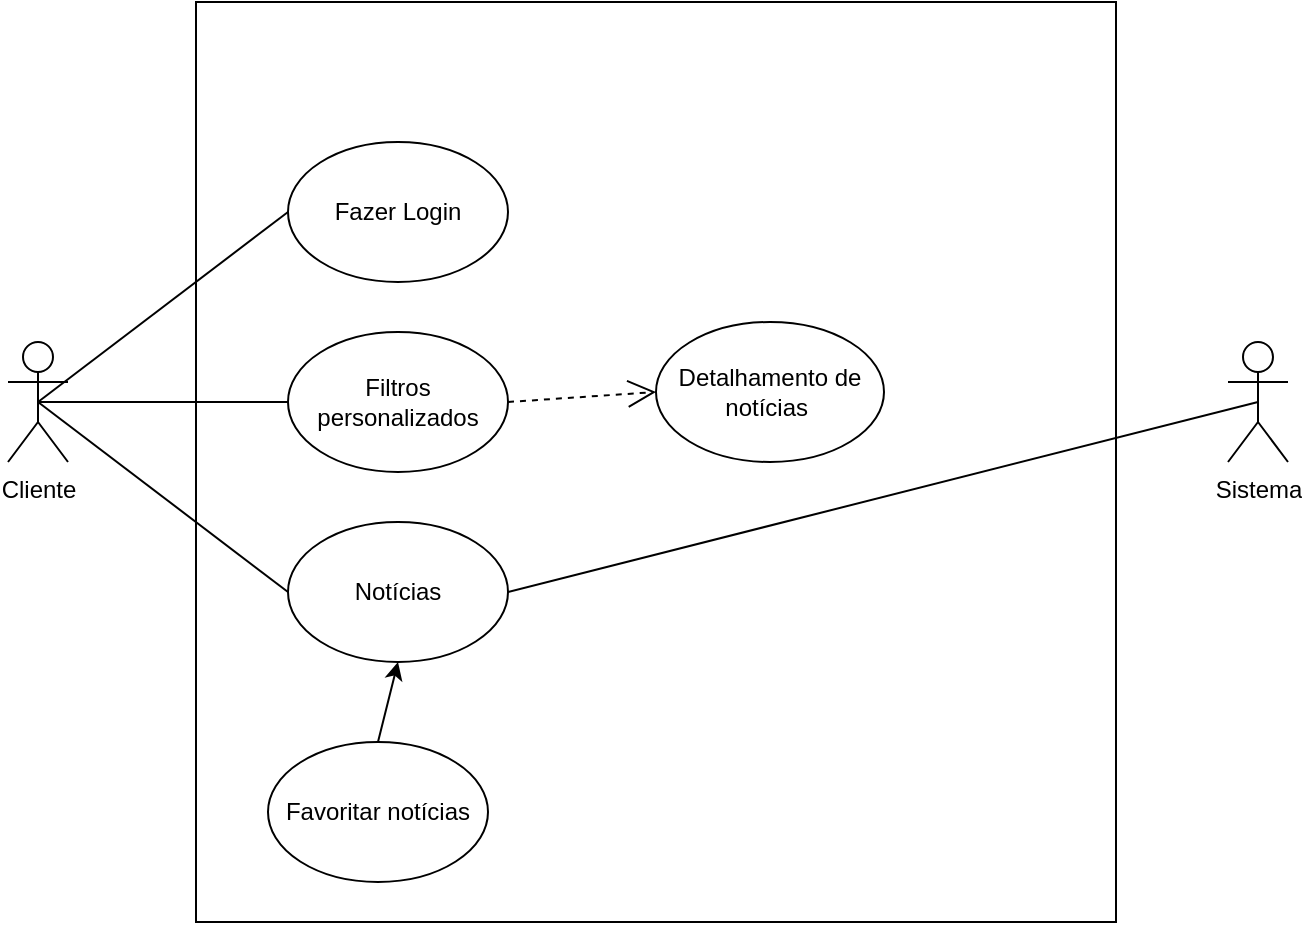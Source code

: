 <mxfile version="25.0.3" pages="3">
  <diagram name="Fluxo principal" id="TL47KXlXMOAogJmtHogw">
    <mxGraphModel dx="1235" dy="655" grid="1" gridSize="10" guides="1" tooltips="1" connect="1" arrows="1" fold="1" page="1" pageScale="1" pageWidth="827" pageHeight="1169" math="0" shadow="0">
      <root>
        <mxCell id="0" />
        <mxCell id="1" parent="0" />
        <mxCell id="DjvFnh4AeLUN4n7oHjKb-1" value="" style="whiteSpace=wrap;html=1;aspect=fixed;" vertex="1" parent="1">
          <mxGeometry x="184" y="80" width="460" height="460" as="geometry" />
        </mxCell>
        <mxCell id="DjvFnh4AeLUN4n7oHjKb-2" value="Cliente" style="shape=umlActor;verticalLabelPosition=bottom;verticalAlign=top;html=1;outlineConnect=0;" vertex="1" parent="1">
          <mxGeometry x="90" y="250" width="30" height="60" as="geometry" />
        </mxCell>
        <mxCell id="w4VJccQ-rjaOCXNM9fzO-1" value="Fazer Login" style="ellipse;whiteSpace=wrap;html=1;" vertex="1" parent="1">
          <mxGeometry x="230" y="150" width="110" height="70" as="geometry" />
        </mxCell>
        <mxCell id="w4VJccQ-rjaOCXNM9fzO-2" value="Sistema" style="shape=umlActor;verticalLabelPosition=bottom;verticalAlign=top;html=1;outlineConnect=0;" vertex="1" parent="1">
          <mxGeometry x="700" y="250" width="30" height="60" as="geometry" />
        </mxCell>
        <mxCell id="w4VJccQ-rjaOCXNM9fzO-3" value="" style="endArrow=none;html=1;rounded=0;exitX=0.5;exitY=0.5;exitDx=0;exitDy=0;exitPerimeter=0;entryX=0;entryY=0.5;entryDx=0;entryDy=0;" edge="1" parent="1" source="DjvFnh4AeLUN4n7oHjKb-2" target="w4VJccQ-rjaOCXNM9fzO-1">
          <mxGeometry width="50" height="50" relative="1" as="geometry">
            <mxPoint x="380" y="330" as="sourcePoint" />
            <mxPoint x="430" y="280" as="targetPoint" />
            <Array as="points" />
          </mxGeometry>
        </mxCell>
        <mxCell id="w4VJccQ-rjaOCXNM9fzO-4" value="Filtros personalizados" style="ellipse;whiteSpace=wrap;html=1;" vertex="1" parent="1">
          <mxGeometry x="230" y="245" width="110" height="70" as="geometry" />
        </mxCell>
        <mxCell id="w4VJccQ-rjaOCXNM9fzO-5" value="Notícias" style="ellipse;whiteSpace=wrap;html=1;" vertex="1" parent="1">
          <mxGeometry x="230" y="340" width="110" height="70" as="geometry" />
        </mxCell>
        <mxCell id="w4VJccQ-rjaOCXNM9fzO-6" value="" style="endArrow=none;html=1;rounded=0;exitX=0.5;exitY=0.5;exitDx=0;exitDy=0;exitPerimeter=0;entryX=0;entryY=0.5;entryDx=0;entryDy=0;" edge="1" parent="1" source="DjvFnh4AeLUN4n7oHjKb-2" target="w4VJccQ-rjaOCXNM9fzO-4">
          <mxGeometry width="50" height="50" relative="1" as="geometry">
            <mxPoint x="130" y="290" as="sourcePoint" />
            <mxPoint x="184" y="250" as="targetPoint" />
          </mxGeometry>
        </mxCell>
        <mxCell id="w4VJccQ-rjaOCXNM9fzO-7" value="" style="endArrow=none;html=1;rounded=0;exitX=0.5;exitY=0.5;exitDx=0;exitDy=0;exitPerimeter=0;entryX=0;entryY=0.5;entryDx=0;entryDy=0;" edge="1" parent="1" source="DjvFnh4AeLUN4n7oHjKb-2" target="w4VJccQ-rjaOCXNM9fzO-5">
          <mxGeometry width="50" height="50" relative="1" as="geometry">
            <mxPoint x="134" y="380" as="sourcePoint" />
            <mxPoint x="184" y="330" as="targetPoint" />
          </mxGeometry>
        </mxCell>
        <mxCell id="w4VJccQ-rjaOCXNM9fzO-8" value="" style="endArrow=none;html=1;rounded=0;entryX=0.5;entryY=0.5;entryDx=0;entryDy=0;entryPerimeter=0;exitX=1;exitY=0.5;exitDx=0;exitDy=0;" edge="1" parent="1" source="w4VJccQ-rjaOCXNM9fzO-5" target="w4VJccQ-rjaOCXNM9fzO-2">
          <mxGeometry width="50" height="50" relative="1" as="geometry">
            <mxPoint x="630" y="390" as="sourcePoint" />
            <mxPoint x="680" y="340" as="targetPoint" />
          </mxGeometry>
        </mxCell>
        <mxCell id="w4VJccQ-rjaOCXNM9fzO-9" value="Detalhamento de notícias&amp;nbsp;" style="ellipse;whiteSpace=wrap;html=1;" vertex="1" parent="1">
          <mxGeometry x="414" y="240" width="114" height="70" as="geometry" />
        </mxCell>
        <mxCell id="w4VJccQ-rjaOCXNM9fzO-10" value="" style="endArrow=open;endSize=12;dashed=1;html=1;rounded=0;exitX=1;exitY=0.5;exitDx=0;exitDy=0;entryX=0;entryY=0.5;entryDx=0;entryDy=0;" edge="1" parent="1" source="w4VJccQ-rjaOCXNM9fzO-4" target="w4VJccQ-rjaOCXNM9fzO-9">
          <mxGeometry width="160" relative="1" as="geometry">
            <mxPoint x="290" y="290" as="sourcePoint" />
            <mxPoint x="450" y="290" as="targetPoint" />
          </mxGeometry>
        </mxCell>
        <mxCell id="mhQv_F9WLWIveDNvM7gP-1" value="Favoritar notícias" style="ellipse;whiteSpace=wrap;html=1;" vertex="1" parent="1">
          <mxGeometry x="220" y="450" width="110" height="70" as="geometry" />
        </mxCell>
        <mxCell id="mhQv_F9WLWIveDNvM7gP-2" value="" style="endArrow=classic;html=1;rounded=0;exitX=0.5;exitY=0;exitDx=0;exitDy=0;entryX=0.5;entryY=1;entryDx=0;entryDy=0;" edge="1" parent="1" source="mhQv_F9WLWIveDNvM7gP-1" target="w4VJccQ-rjaOCXNM9fzO-5">
          <mxGeometry width="50" height="50" relative="1" as="geometry">
            <mxPoint x="350" y="310" as="sourcePoint" />
            <mxPoint x="400" y="260" as="targetPoint" />
          </mxGeometry>
        </mxCell>
      </root>
    </mxGraphModel>
  </diagram>
  <diagram id="r0G1Y0qKkHwOIWcoqoSI" name="Fluxo Opcional">
    <mxGraphModel dx="1050" dy="557" grid="1" gridSize="10" guides="1" tooltips="1" connect="1" arrows="1" fold="1" page="1" pageScale="1" pageWidth="827" pageHeight="1169" math="0" shadow="0">
      <root>
        <mxCell id="0" />
        <mxCell id="1" parent="0" />
        <mxCell id="DqcE8ZYbqzWR5y5hjD0n-1" value="" style="whiteSpace=wrap;html=1;aspect=fixed;" vertex="1" parent="1">
          <mxGeometry x="184" y="80" width="460" height="460" as="geometry" />
        </mxCell>
        <mxCell id="DqcE8ZYbqzWR5y5hjD0n-2" value="Fazer Login" style="ellipse;whiteSpace=wrap;html=1;" vertex="1" parent="1">
          <mxGeometry x="230" y="150" width="110" height="70" as="geometry" />
        </mxCell>
        <mxCell id="DqcE8ZYbqzWR5y5hjD0n-3" value="Sistema" style="shape=umlActor;verticalLabelPosition=bottom;verticalAlign=top;html=1;outlineConnect=0;" vertex="1" parent="1">
          <mxGeometry x="700" y="250" width="30" height="60" as="geometry" />
        </mxCell>
        <mxCell id="DqcE8ZYbqzWR5y5hjD0n-4" value="" style="endArrow=none;html=1;rounded=0;exitX=0.5;exitY=0.5;exitDx=0;exitDy=0;exitPerimeter=0;entryX=0;entryY=0.5;entryDx=0;entryDy=0;" edge="1" parent="1" target="DqcE8ZYbqzWR5y5hjD0n-2">
          <mxGeometry width="50" height="50" relative="1" as="geometry">
            <mxPoint x="105" y="280" as="sourcePoint" />
            <mxPoint x="430" y="280" as="targetPoint" />
            <Array as="points" />
          </mxGeometry>
        </mxCell>
        <mxCell id="DqcE8ZYbqzWR5y5hjD0n-5" value="Filtros personalizados" style="ellipse;whiteSpace=wrap;html=1;" vertex="1" parent="1">
          <mxGeometry x="230" y="245" width="110" height="70" as="geometry" />
        </mxCell>
        <mxCell id="DqcE8ZYbqzWR5y5hjD0n-6" value="Notícias" style="ellipse;whiteSpace=wrap;html=1;" vertex="1" parent="1">
          <mxGeometry x="230" y="340" width="110" height="70" as="geometry" />
        </mxCell>
        <mxCell id="DqcE8ZYbqzWR5y5hjD0n-7" value="" style="endArrow=none;html=1;rounded=0;exitX=0.5;exitY=0.5;exitDx=0;exitDy=0;exitPerimeter=0;entryX=0;entryY=0.5;entryDx=0;entryDy=0;" edge="1" parent="1" target="DqcE8ZYbqzWR5y5hjD0n-5">
          <mxGeometry width="50" height="50" relative="1" as="geometry">
            <mxPoint x="105" y="280" as="sourcePoint" />
            <mxPoint x="184" y="250" as="targetPoint" />
          </mxGeometry>
        </mxCell>
        <mxCell id="DqcE8ZYbqzWR5y5hjD0n-8" value="" style="endArrow=none;html=1;rounded=0;exitX=0.5;exitY=0.5;exitDx=0;exitDy=0;exitPerimeter=0;entryX=0;entryY=0.5;entryDx=0;entryDy=0;" edge="1" parent="1" target="DqcE8ZYbqzWR5y5hjD0n-6">
          <mxGeometry width="50" height="50" relative="1" as="geometry">
            <mxPoint x="105" y="280" as="sourcePoint" />
            <mxPoint x="184" y="330" as="targetPoint" />
          </mxGeometry>
        </mxCell>
        <mxCell id="DqcE8ZYbqzWR5y5hjD0n-9" value="" style="endArrow=none;html=1;rounded=0;entryX=0.5;entryY=0.5;entryDx=0;entryDy=0;entryPerimeter=0;exitX=1;exitY=0.5;exitDx=0;exitDy=0;" edge="1" parent="1" source="DqcE8ZYbqzWR5y5hjD0n-6" target="DqcE8ZYbqzWR5y5hjD0n-3">
          <mxGeometry width="50" height="50" relative="1" as="geometry">
            <mxPoint x="630" y="390" as="sourcePoint" />
            <mxPoint x="680" y="340" as="targetPoint" />
          </mxGeometry>
        </mxCell>
        <mxCell id="DqcE8ZYbqzWR5y5hjD0n-10" value="Detalhamento de notícias&amp;nbsp;" style="ellipse;whiteSpace=wrap;html=1;" vertex="1" parent="1">
          <mxGeometry x="414" y="240" width="114" height="70" as="geometry" />
        </mxCell>
        <mxCell id="DqcE8ZYbqzWR5y5hjD0n-11" value="" style="endArrow=open;endSize=12;dashed=1;html=1;rounded=0;exitX=1;exitY=0.5;exitDx=0;exitDy=0;entryX=0;entryY=0.5;entryDx=0;entryDy=0;" edge="1" parent="1" source="DqcE8ZYbqzWR5y5hjD0n-5" target="DqcE8ZYbqzWR5y5hjD0n-10">
          <mxGeometry width="160" relative="1" as="geometry">
            <mxPoint x="290" y="290" as="sourcePoint" />
            <mxPoint x="450" y="290" as="targetPoint" />
          </mxGeometry>
        </mxCell>
        <mxCell id="DqcE8ZYbqzWR5y5hjD0n-12" value="Cliente" style="shape=umlActor;verticalLabelPosition=bottom;verticalAlign=top;html=1;outlineConnect=0;" vertex="1" parent="1">
          <mxGeometry x="60" y="250" width="30" height="60" as="geometry" />
        </mxCell>
        <mxCell id="DqcE8ZYbqzWR5y5hjD0n-13" value="Alterar senha de acesso" style="ellipse;whiteSpace=wrap;html=1;" vertex="1" parent="1">
          <mxGeometry x="460" y="100" width="110" height="60" as="geometry" />
        </mxCell>
        <mxCell id="DqcE8ZYbqzWR5y5hjD0n-14" value="Exibir Mensagem de sucesso" style="ellipse;whiteSpace=wrap;html=1;" vertex="1" parent="1">
          <mxGeometry x="460" y="170" width="110" height="60" as="geometry" />
        </mxCell>
        <mxCell id="DqcE8ZYbqzWR5y5hjD0n-15" value="Estender" style="endArrow=open;endSize=12;dashed=1;html=1;rounded=0;entryX=0.945;entryY=0.283;entryDx=0;entryDy=0;entryPerimeter=0;exitX=0;exitY=0.5;exitDx=0;exitDy=0;" edge="1" parent="1" target="DqcE8ZYbqzWR5y5hjD0n-2" source="DqcE8ZYbqzWR5y5hjD0n-13">
          <mxGeometry width="160" relative="1" as="geometry">
            <mxPoint x="334" y="170" as="sourcePoint" />
            <mxPoint x="494" y="170" as="targetPoint" />
          </mxGeometry>
        </mxCell>
        <mxCell id="DqcE8ZYbqzWR5y5hjD0n-16" value="Estender" style="endArrow=open;endSize=12;dashed=1;html=1;rounded=0;exitX=0;exitY=1;exitDx=0;exitDy=0;entryX=1;entryY=0.5;entryDx=0;entryDy=0;" edge="1" parent="1" source="DqcE8ZYbqzWR5y5hjD0n-14" target="DqcE8ZYbqzWR5y5hjD0n-2">
          <mxGeometry width="160" relative="1" as="geometry">
            <mxPoint x="330" y="290" as="sourcePoint" />
            <mxPoint x="490" y="290" as="targetPoint" />
          </mxGeometry>
        </mxCell>
        <mxCell id="DqcE8ZYbqzWR5y5hjD0n-17" value="Favoritar notícias&amp;nbsp;" style="ellipse;whiteSpace=wrap;html=1;" vertex="1" parent="1">
          <mxGeometry x="220" y="450" width="100" height="60" as="geometry" />
        </mxCell>
        <mxCell id="DqcE8ZYbqzWR5y5hjD0n-19" value="" style="endArrow=classic;html=1;rounded=0;exitX=0.5;exitY=0;exitDx=0;exitDy=0;" edge="1" parent="1" source="DqcE8ZYbqzWR5y5hjD0n-17" target="DqcE8ZYbqzWR5y5hjD0n-6">
          <mxGeometry width="50" height="50" relative="1" as="geometry">
            <mxPoint x="390" y="320" as="sourcePoint" />
            <mxPoint x="440" y="270" as="targetPoint" />
          </mxGeometry>
        </mxCell>
      </root>
    </mxGraphModel>
  </diagram>
  <diagram id="k-zejRurEhOmwslZTd9u" name="Fluxo Alternativo">
    <mxGraphModel dx="1050" dy="557" grid="1" gridSize="10" guides="1" tooltips="1" connect="1" arrows="1" fold="1" page="1" pageScale="1" pageWidth="827" pageHeight="1169" math="0" shadow="0">
      <root>
        <mxCell id="0" />
        <mxCell id="1" parent="0" />
        <mxCell id="ysq9C11ASM4Ok9ArucnG-1" value="" style="whiteSpace=wrap;html=1;aspect=fixed;" vertex="1" parent="1">
          <mxGeometry x="184" y="80" width="460" height="460" as="geometry" />
        </mxCell>
        <mxCell id="ysq9C11ASM4Ok9ArucnG-2" value="Fazer Login" style="ellipse;whiteSpace=wrap;html=1;" vertex="1" parent="1">
          <mxGeometry x="230" y="150" width="110" height="70" as="geometry" />
        </mxCell>
        <mxCell id="ysq9C11ASM4Ok9ArucnG-3" value="Sistema" style="shape=umlActor;verticalLabelPosition=bottom;verticalAlign=top;html=1;outlineConnect=0;" vertex="1" parent="1">
          <mxGeometry x="700" y="250" width="30" height="60" as="geometry" />
        </mxCell>
        <mxCell id="ysq9C11ASM4Ok9ArucnG-4" value="" style="endArrow=none;html=1;rounded=0;exitX=0.5;exitY=0.5;exitDx=0;exitDy=0;exitPerimeter=0;entryX=0;entryY=0.5;entryDx=0;entryDy=0;" edge="1" parent="1" target="ysq9C11ASM4Ok9ArucnG-2">
          <mxGeometry width="50" height="50" relative="1" as="geometry">
            <mxPoint x="105" y="280" as="sourcePoint" />
            <mxPoint x="430" y="280" as="targetPoint" />
            <Array as="points" />
          </mxGeometry>
        </mxCell>
        <mxCell id="ysq9C11ASM4Ok9ArucnG-5" value="Filtros personalizados" style="ellipse;whiteSpace=wrap;html=1;" vertex="1" parent="1">
          <mxGeometry x="230" y="245" width="110" height="70" as="geometry" />
        </mxCell>
        <mxCell id="ysq9C11ASM4Ok9ArucnG-6" value="Notícias" style="ellipse;whiteSpace=wrap;html=1;" vertex="1" parent="1">
          <mxGeometry x="230" y="340" width="110" height="70" as="geometry" />
        </mxCell>
        <mxCell id="ysq9C11ASM4Ok9ArucnG-7" value="" style="endArrow=none;html=1;rounded=0;exitX=0.5;exitY=0.5;exitDx=0;exitDy=0;exitPerimeter=0;entryX=0;entryY=0.5;entryDx=0;entryDy=0;" edge="1" parent="1" target="ysq9C11ASM4Ok9ArucnG-5">
          <mxGeometry width="50" height="50" relative="1" as="geometry">
            <mxPoint x="105" y="280" as="sourcePoint" />
            <mxPoint x="184" y="250" as="targetPoint" />
          </mxGeometry>
        </mxCell>
        <mxCell id="ysq9C11ASM4Ok9ArucnG-8" value="" style="endArrow=none;html=1;rounded=0;exitX=0.5;exitY=0.5;exitDx=0;exitDy=0;exitPerimeter=0;entryX=0;entryY=0.5;entryDx=0;entryDy=0;" edge="1" parent="1" target="ysq9C11ASM4Ok9ArucnG-6">
          <mxGeometry width="50" height="50" relative="1" as="geometry">
            <mxPoint x="105" y="280" as="sourcePoint" />
            <mxPoint x="184" y="330" as="targetPoint" />
          </mxGeometry>
        </mxCell>
        <mxCell id="ysq9C11ASM4Ok9ArucnG-9" value="" style="endArrow=none;html=1;rounded=0;entryX=0.5;entryY=0.5;entryDx=0;entryDy=0;entryPerimeter=0;exitX=1;exitY=0.5;exitDx=0;exitDy=0;" edge="1" parent="1" source="ysq9C11ASM4Ok9ArucnG-6" target="ysq9C11ASM4Ok9ArucnG-3">
          <mxGeometry width="50" height="50" relative="1" as="geometry">
            <mxPoint x="630" y="390" as="sourcePoint" />
            <mxPoint x="680" y="340" as="targetPoint" />
          </mxGeometry>
        </mxCell>
        <mxCell id="ysq9C11ASM4Ok9ArucnG-10" value="Detalhamento de notícias&amp;nbsp;" style="ellipse;whiteSpace=wrap;html=1;" vertex="1" parent="1">
          <mxGeometry x="414" y="240" width="114" height="70" as="geometry" />
        </mxCell>
        <mxCell id="ysq9C11ASM4Ok9ArucnG-11" value="" style="endArrow=open;endSize=12;dashed=1;html=1;rounded=0;exitX=1;exitY=0.5;exitDx=0;exitDy=0;entryX=0;entryY=0.5;entryDx=0;entryDy=0;" edge="1" parent="1" source="ysq9C11ASM4Ok9ArucnG-5" target="ysq9C11ASM4Ok9ArucnG-10">
          <mxGeometry width="160" relative="1" as="geometry">
            <mxPoint x="290" y="290" as="sourcePoint" />
            <mxPoint x="450" y="290" as="targetPoint" />
          </mxGeometry>
        </mxCell>
        <mxCell id="ysq9C11ASM4Ok9ArucnG-12" value="Cliente" style="shape=umlActor;verticalLabelPosition=bottom;verticalAlign=top;html=1;outlineConnect=0;" vertex="1" parent="1">
          <mxGeometry x="60" y="250" width="30" height="60" as="geometry" />
        </mxCell>
        <mxCell id="ysq9C11ASM4Ok9ArucnG-14" value="Verificar senha" style="ellipse;whiteSpace=wrap;html=1;" vertex="1" parent="1">
          <mxGeometry x="460" y="100" width="110" height="60" as="geometry" />
        </mxCell>
        <mxCell id="ysq9C11ASM4Ok9ArucnG-15" value="Exibir Mensagem de senha incorreta" style="ellipse;whiteSpace=wrap;html=1;" vertex="1" parent="1">
          <mxGeometry x="460" y="170" width="110" height="60" as="geometry" />
        </mxCell>
        <mxCell id="ysq9C11ASM4Ok9ArucnG-16" value="Incluir" style="endArrow=open;endSize=12;dashed=1;html=1;rounded=0;entryX=0;entryY=0.5;entryDx=0;entryDy=0;" edge="1" parent="1" target="ysq9C11ASM4Ok9ArucnG-14">
          <mxGeometry width="160" relative="1" as="geometry">
            <mxPoint x="334" y="170" as="sourcePoint" />
            <mxPoint x="494" y="170" as="targetPoint" />
          </mxGeometry>
        </mxCell>
        <mxCell id="ysq9C11ASM4Ok9ArucnG-18" value="Estender" style="endArrow=open;endSize=12;dashed=1;html=1;rounded=0;exitX=0;exitY=1;exitDx=0;exitDy=0;entryX=1;entryY=0.5;entryDx=0;entryDy=0;" edge="1" parent="1" source="ysq9C11ASM4Ok9ArucnG-15" target="ysq9C11ASM4Ok9ArucnG-2">
          <mxGeometry width="160" relative="1" as="geometry">
            <mxPoint x="330" y="290" as="sourcePoint" />
            <mxPoint x="490" y="290" as="targetPoint" />
          </mxGeometry>
        </mxCell>
        <mxCell id="Op4LbKCJ8m4bfnGszeRt-1" value="Favoritar notícia" style="ellipse;whiteSpace=wrap;html=1;" vertex="1" parent="1">
          <mxGeometry x="230" y="460" width="110" height="60" as="geometry" />
        </mxCell>
        <mxCell id="Op4LbKCJ8m4bfnGszeRt-2" value="" style="endArrow=classic;html=1;rounded=0;exitX=0.444;exitY=-0.01;exitDx=0;exitDy=0;exitPerimeter=0;" edge="1" parent="1" source="Op4LbKCJ8m4bfnGszeRt-1" target="ysq9C11ASM4Ok9ArucnG-6">
          <mxGeometry width="50" height="50" relative="1" as="geometry">
            <mxPoint x="390" y="320" as="sourcePoint" />
            <mxPoint x="440" y="270" as="targetPoint" />
          </mxGeometry>
        </mxCell>
      </root>
    </mxGraphModel>
  </diagram>
</mxfile>
